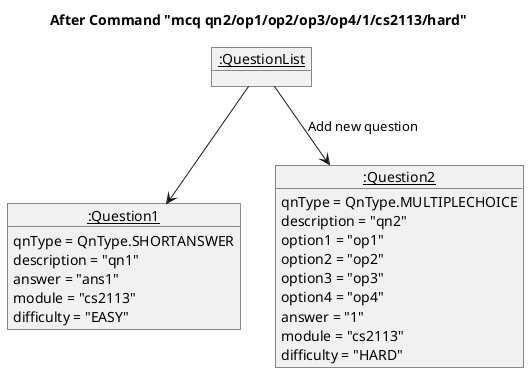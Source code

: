 !include Style.puml
@startuml
title After Command "mcq qn2/op1/op2/op3/op4/1/cs2113/hard"

object "__:QuestionList__" as QuestionList

object "__:Question1__" as Question1 {
    qnType = QnType.SHORTANSWER
    description = "qn1"
    answer = "ans1"
    module = "cs2113"
    difficulty = "EASY"
}

object "__:Question2__" as Question2 {
    qnType = QnType.MULTIPLECHOICE
    description = "qn2"
    option1 = "op1"
    option2 = "op2"
    option3 = "op3"
    option4 = "op4"
    answer = "1"
    module = "cs2113"
    difficulty = "HARD"
}

QuestionList --> Question1
QuestionList --> Question2 : Add new question
@enduml
